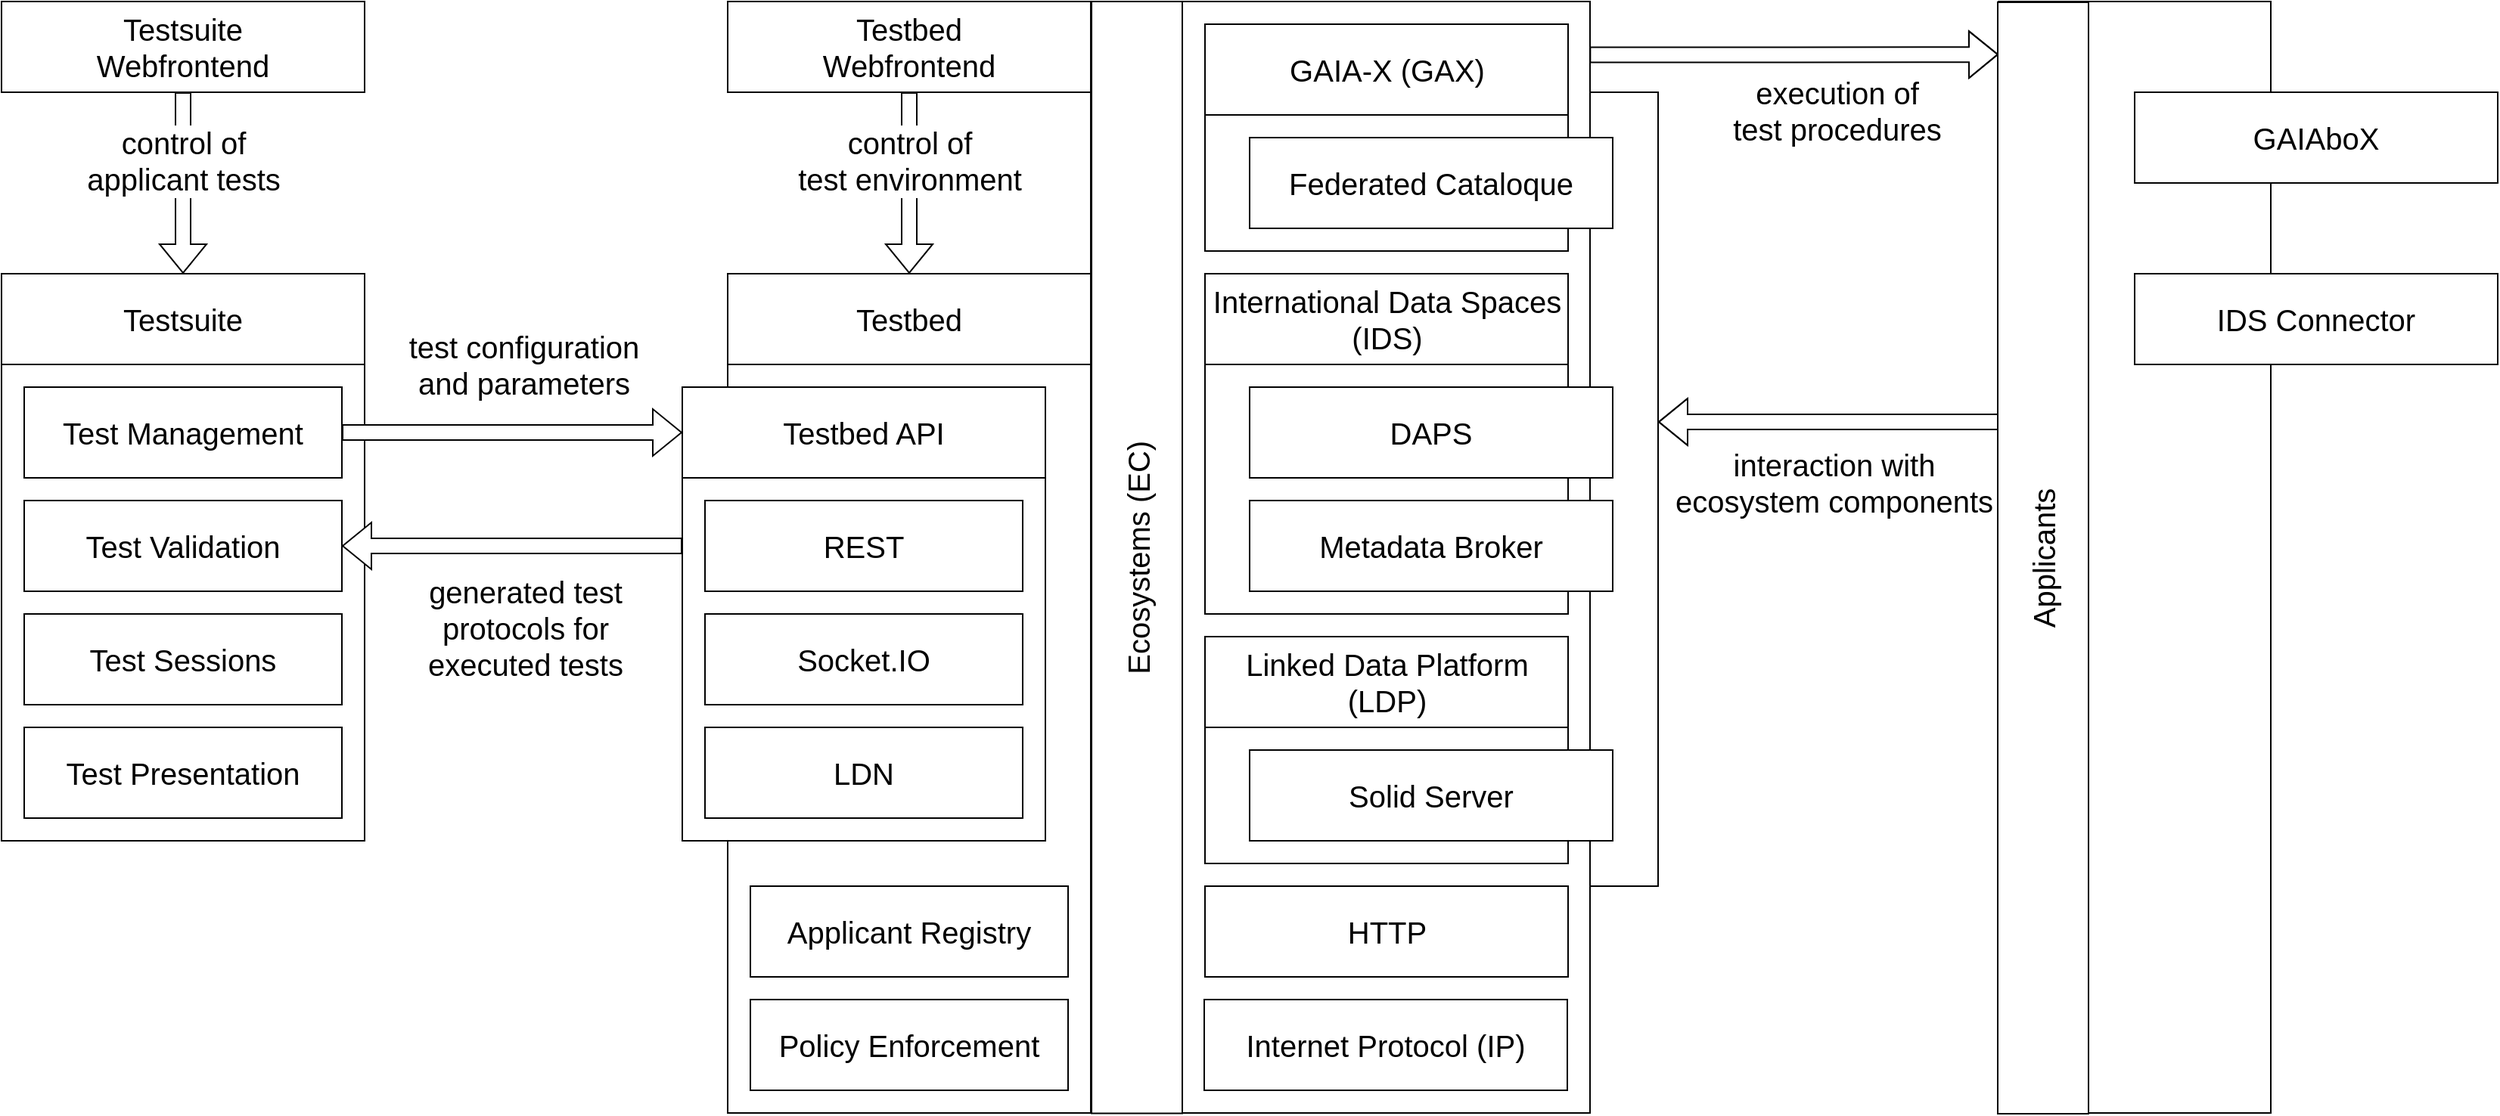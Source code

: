 <mxfile version="14.9.6" type="device"><diagram id="oUmIR0dYu_jOWsAuKWmr" name="Seite-1"><mxGraphModel dx="2031" dy="1174" grid="1" gridSize="15" guides="1" tooltips="1" connect="1" arrows="1" fold="1" page="1" pageScale="1" pageWidth="1775" pageHeight="850" background="#ffffff" math="0" shadow="0"><root><mxCell id="0"/><mxCell id="1" parent="0"/><mxCell id="hGaJxx_LL7FPu1eoTVcb-3" value="" style="rounded=0;whiteSpace=wrap;html=1;fontFamily=Helvetica;fontSize=20;" vertex="1" parent="1"><mxGeometry x="1380" y="60" width="180" height="735" as="geometry"/></mxCell><mxCell id="hGaJxx_LL7FPu1eoTVcb-1" value="" style="rounded=0;whiteSpace=wrap;html=1;" vertex="1" parent="1"><mxGeometry x="870" y="120" width="285" height="525" as="geometry"/></mxCell><mxCell id="LcR4Uj7vDWXNKVf91wSK-38" value="" style="rounded=0;whiteSpace=wrap;html=1;fontFamily=Helvetica;fontSize=20;" parent="1" vertex="1"><mxGeometry x="60" y="240" width="240" height="375" as="geometry"/></mxCell><mxCell id="LcR4Uj7vDWXNKVf91wSK-29" value="" style="rounded=0;whiteSpace=wrap;html=1;fontFamily=Helvetica;fontSize=20;" parent="1" vertex="1"><mxGeometry x="540" y="240" width="240" height="555" as="geometry"/></mxCell><mxCell id="hGaJxx_LL7FPu1eoTVcb-7" style="edgeStyle=orthogonalEdgeStyle;rounded=0;orthogonalLoop=1;jettySize=auto;html=1;shape=flexArrow;fillColor=#ffffff;exitX=0.999;exitY=0.048;exitDx=0;exitDy=0;exitPerimeter=0;entryX=0.953;entryY=0.008;entryDx=0;entryDy=0;entryPerimeter=0;" edge="1" parent="1" source="LcR4Uj7vDWXNKVf91wSK-24" target="LcR4Uj7vDWXNKVf91wSK-22"><mxGeometry relative="1" as="geometry"><mxPoint x="1155" y="100" as="sourcePoint"/><mxPoint x="1365" y="95" as="targetPoint"/></mxGeometry></mxCell><mxCell id="hGaJxx_LL7FPu1eoTVcb-8" value="&lt;span style=&quot;font-size: 20px;&quot;&gt;execution of&lt;/span&gt;&lt;br style=&quot;font-size: 20px;&quot;&gt;&lt;span style=&quot;font-size: 20px;&quot;&gt;test procedures&lt;/span&gt;" style="edgeLabel;html=1;align=center;verticalAlign=middle;resizable=0;points=[];fontSize=20;" vertex="1" connectable="0" parent="hGaJxx_LL7FPu1eoTVcb-7"><mxGeometry x="0.206" y="1" relative="1" as="geometry"><mxPoint y="38" as="offset"/></mxGeometry></mxCell><mxCell id="LcR4Uj7vDWXNKVf91wSK-24" value="" style="rounded=0;whiteSpace=wrap;html=1;fontFamily=Helvetica;fontSize=20;" parent="1" vertex="1"><mxGeometry x="780" y="60" width="330" height="735" as="geometry"/></mxCell><mxCell id="LcR4Uj7vDWXNKVf91wSK-20" value="" style="rounded=0;whiteSpace=wrap;html=1;fontFamily=Helvetica;fontSize=20;" parent="1" vertex="1"><mxGeometry x="855.5" y="480" width="240" height="150" as="geometry"/></mxCell><mxCell id="LcR4Uj7vDWXNKVf91wSK-18" value="" style="rounded=0;whiteSpace=wrap;html=1;fontFamily=Helvetica;fontSize=20;" parent="1" vertex="1"><mxGeometry x="855.5" y="75" width="240" height="150" as="geometry"/></mxCell><mxCell id="LcR4Uj7vDWXNKVf91wSK-15" value="" style="rounded=0;whiteSpace=wrap;html=1;fontFamily=Helvetica;fontSize=20;" parent="1" vertex="1"><mxGeometry x="855.5" y="240" width="240" height="225" as="geometry"/></mxCell><mxCell id="LcR4Uj7vDWXNKVf91wSK-1" value="Testsuite" style="rounded=0;whiteSpace=wrap;html=1;fontSize=20;" parent="1" vertex="1"><mxGeometry x="60" y="240" width="240" height="60" as="geometry"/></mxCell><mxCell id="LcR4Uj7vDWXNKVf91wSK-3" value="Testbed" style="rounded=0;whiteSpace=wrap;html=1;fontSize=20;fontFamily=Helvetica;" parent="1" vertex="1"><mxGeometry x="540" y="240" width="240" height="60" as="geometry"/></mxCell><mxCell id="LcR4Uj7vDWXNKVf91wSK-7" value="Ecosystems&amp;nbsp;(EC)" style="rounded=0;whiteSpace=wrap;html=1;fontSize=20;fontFamily=Helvetica;rotation=-90;" parent="1" vertex="1"><mxGeometry x="442.88" y="397.63" width="735.25" height="60" as="geometry"/></mxCell><mxCell id="LcR4Uj7vDWXNKVf91wSK-8" value="Internet Protocol (IP)" style="rounded=0;whiteSpace=wrap;html=1;fontSize=20;fontFamily=Helvetica;" parent="1" vertex="1"><mxGeometry x="855" y="720" width="240" height="60" as="geometry"/></mxCell><mxCell id="LcR4Uj7vDWXNKVf91wSK-9" value="HTTP" style="rounded=0;whiteSpace=wrap;html=1;fontSize=20;fontFamily=Helvetica;" parent="1" vertex="1"><mxGeometry x="855.5" y="645" width="240" height="60" as="geometry"/></mxCell><mxCell id="LcR4Uj7vDWXNKVf91wSK-10" value="Linked Data Platform (LDP)" style="rounded=0;whiteSpace=wrap;html=1;fontSize=20;fontFamily=Helvetica;" parent="1" vertex="1"><mxGeometry x="855.5" y="480" width="240" height="60" as="geometry"/></mxCell><mxCell id="LcR4Uj7vDWXNKVf91wSK-11" value="International Data Spaces (IDS)" style="rounded=0;whiteSpace=wrap;html=1;fontSize=20;fontFamily=Helvetica;" parent="1" vertex="1"><mxGeometry x="855.5" y="240" width="240" height="60" as="geometry"/></mxCell><mxCell id="LcR4Uj7vDWXNKVf91wSK-12" value="GAIA-X (GAX)" style="rounded=0;whiteSpace=wrap;html=1;fontSize=20;fontFamily=Helvetica;" parent="1" vertex="1"><mxGeometry x="855.5" y="75" width="240" height="60" as="geometry"/></mxCell><mxCell id="LcR4Uj7vDWXNKVf91wSK-16" value="DAPS" style="rounded=0;whiteSpace=wrap;html=1;fontSize=20;fontFamily=Helvetica;" parent="1" vertex="1"><mxGeometry x="885" y="315" width="240" height="60" as="geometry"/></mxCell><mxCell id="LcR4Uj7vDWXNKVf91wSK-17" value="Metadata Broker" style="rounded=0;whiteSpace=wrap;html=1;fontSize=20;fontFamily=Helvetica;" parent="1" vertex="1"><mxGeometry x="885" y="390" width="240" height="60" as="geometry"/></mxCell><mxCell id="LcR4Uj7vDWXNKVf91wSK-19" value="Federated Cataloque" style="rounded=0;whiteSpace=wrap;html=1;fontSize=20;fontFamily=Helvetica;" parent="1" vertex="1"><mxGeometry x="885" y="150" width="240" height="60" as="geometry"/></mxCell><mxCell id="LcR4Uj7vDWXNKVf91wSK-21" value="Solid Server" style="rounded=0;whiteSpace=wrap;html=1;fontSize=20;fontFamily=Helvetica;" parent="1" vertex="1"><mxGeometry x="885" y="555" width="240" height="60" as="geometry"/></mxCell><mxCell id="LcR4Uj7vDWXNKVf91wSK-27" style="edgeStyle=orthogonalEdgeStyle;shape=flexArrow;rounded=0;orthogonalLoop=1;jettySize=auto;html=1;fontFamily=Helvetica;fontSize=20;verticalAlign=middle;fillColor=#ffffff;exitX=0.63;exitY=0.011;exitDx=0;exitDy=0;exitPerimeter=0;" parent="1" source="LcR4Uj7vDWXNKVf91wSK-22" edge="1"><mxGeometry relative="1" as="geometry"><mxPoint x="1380" y="428" as="sourcePoint"/><mxPoint x="1155" y="338" as="targetPoint"/><Array as="points"><mxPoint x="1380" y="338"/></Array></mxGeometry></mxCell><mxCell id="LcR4Uj7vDWXNKVf91wSK-28" value="interaction with&lt;br&gt;ecosystem components" style="edgeLabel;html=1;align=center;verticalAlign=middle;resizable=0;points=[];fontSize=20;fontFamily=Helvetica;" parent="LcR4Uj7vDWXNKVf91wSK-27" vertex="1" connectable="0"><mxGeometry x="-0.187" y="4" relative="1" as="geometry"><mxPoint x="-21" y="36" as="offset"/></mxGeometry></mxCell><mxCell id="LcR4Uj7vDWXNKVf91wSK-22" value="Applicants" style="rounded=0;whiteSpace=wrap;html=1;fontSize=20;fontFamily=Helvetica;rotation=-90;" parent="1" vertex="1"><mxGeometry x="1042" y="398" width="735" height="60" as="geometry"/></mxCell><mxCell id="LcR4Uj7vDWXNKVf91wSK-42" style="edgeStyle=orthogonalEdgeStyle;shape=flexArrow;rounded=0;orthogonalLoop=1;jettySize=auto;html=1;fontFamily=Helvetica;fontSize=20;verticalAlign=middle;entryX=1;entryY=0.5;entryDx=0;entryDy=0;fillColor=#ffffff;exitX=0;exitY=0.35;exitDx=0;exitDy=0;exitPerimeter=0;" parent="1" source="LcR4Uj7vDWXNKVf91wSK-51" target="LcR4Uj7vDWXNKVf91wSK-40" edge="1"><mxGeometry relative="1" as="geometry"><mxPoint x="480" y="420" as="sourcePoint"/><mxPoint x="240" y="420" as="targetPoint"/><Array as="points"/></mxGeometry></mxCell><mxCell id="LcR4Uj7vDWXNKVf91wSK-44" value="generated test&lt;br&gt;protocols for&lt;br&gt;executed tests" style="edgeLabel;html=1;align=center;verticalAlign=middle;resizable=0;points=[];fontSize=20;fontFamily=Helvetica;" parent="LcR4Uj7vDWXNKVf91wSK-42" vertex="1" connectable="0"><mxGeometry x="0.328" y="1" relative="1" as="geometry"><mxPoint x="45" y="53" as="offset"/></mxGeometry></mxCell><mxCell id="LcR4Uj7vDWXNKVf91wSK-35" style="edgeStyle=orthogonalEdgeStyle;shape=flexArrow;rounded=0;orthogonalLoop=1;jettySize=auto;html=1;exitX=0.5;exitY=1;exitDx=0;exitDy=0;fontFamily=Helvetica;fontSize=20;verticalAlign=middle;fillColor=#ffffff;" parent="1" source="LcR4Uj7vDWXNKVf91wSK-33" target="LcR4Uj7vDWXNKVf91wSK-3" edge="1"><mxGeometry relative="1" as="geometry"><Array as="points"/></mxGeometry></mxCell><mxCell id="LcR4Uj7vDWXNKVf91wSK-45" value="control of &lt;br&gt;test environment" style="edgeLabel;html=1;align=center;verticalAlign=middle;resizable=0;points=[];fontSize=20;fontFamily=Helvetica;" parent="LcR4Uj7vDWXNKVf91wSK-35" vertex="1" connectable="0"><mxGeometry x="0.219" y="-2" relative="1" as="geometry"><mxPoint x="2" y="-28" as="offset"/></mxGeometry></mxCell><mxCell id="LcR4Uj7vDWXNKVf91wSK-33" value="Testbed&lt;br&gt;Webfrontend" style="rounded=0;whiteSpace=wrap;html=1;fontSize=20;fontFamily=Helvetica;" parent="1" vertex="1"><mxGeometry x="540" y="60" width="240" height="60" as="geometry"/></mxCell><mxCell id="LcR4Uj7vDWXNKVf91wSK-36" style="edgeStyle=orthogonalEdgeStyle;shape=flexArrow;rounded=0;orthogonalLoop=1;jettySize=auto;html=1;exitX=0.5;exitY=1;exitDx=0;exitDy=0;entryX=0.5;entryY=0;entryDx=0;entryDy=0;fontFamily=Helvetica;fontSize=20;verticalAlign=middle;fillColor=#ffffff;" parent="1" source="LcR4Uj7vDWXNKVf91wSK-34" target="LcR4Uj7vDWXNKVf91wSK-1" edge="1"><mxGeometry relative="1" as="geometry"><Array as="points"/></mxGeometry></mxCell><mxCell id="LcR4Uj7vDWXNKVf91wSK-47" value="control of&lt;br&gt;applicant tests" style="edgeLabel;html=1;align=center;verticalAlign=middle;resizable=0;points=[];fontSize=20;fontFamily=Helvetica;" parent="LcR4Uj7vDWXNKVf91wSK-36" vertex="1" connectable="0"><mxGeometry x="-0.143" y="1" relative="1" as="geometry"><mxPoint x="-1" y="-7" as="offset"/></mxGeometry></mxCell><mxCell id="LcR4Uj7vDWXNKVf91wSK-34" value="Testsuite&lt;br&gt;Webfrontend" style="rounded=0;whiteSpace=wrap;html=1;fontSize=20;fontFamily=Helvetica;" parent="1" vertex="1"><mxGeometry x="60" y="60" width="240" height="60" as="geometry"/></mxCell><mxCell id="LcR4Uj7vDWXNKVf91wSK-39" value="Test Management" style="rounded=0;whiteSpace=wrap;html=1;fontSize=20;" parent="1" vertex="1"><mxGeometry x="75" y="315" width="210" height="60" as="geometry"/></mxCell><mxCell id="LcR4Uj7vDWXNKVf91wSK-40" value="Test Validation" style="rounded=0;whiteSpace=wrap;html=1;fontSize=20;" parent="1" vertex="1"><mxGeometry x="75" y="390" width="210" height="60" as="geometry"/></mxCell><mxCell id="LcR4Uj7vDWXNKVf91wSK-41" style="edgeStyle=orthogonalEdgeStyle;shape=flexArrow;rounded=0;orthogonalLoop=1;jettySize=auto;html=1;fontFamily=Helvetica;fontSize=20;verticalAlign=middle;exitX=1;exitY=0.5;exitDx=0;exitDy=0;fillColor=#ffffff;entryX=0;entryY=0.5;entryDx=0;entryDy=0;" parent="1" source="LcR4Uj7vDWXNKVf91wSK-39" target="LcR4Uj7vDWXNKVf91wSK-52" edge="1"><mxGeometry relative="1" as="geometry"><mxPoint x="255" y="345" as="sourcePoint"/><mxPoint x="480" y="345" as="targetPoint"/><Array as="points"/></mxGeometry></mxCell><mxCell id="LcR4Uj7vDWXNKVf91wSK-43" value="test configuration&lt;br&gt;and parameters" style="edgeLabel;html=1;align=center;verticalAlign=middle;resizable=0;points=[];fontSize=20;fontFamily=Helvetica;" parent="LcR4Uj7vDWXNKVf91wSK-41" vertex="1" connectable="0"><mxGeometry x="0.283" y="2" relative="1" as="geometry"><mxPoint x="-25" y="-43" as="offset"/></mxGeometry></mxCell><mxCell id="LcR4Uj7vDWXNKVf91wSK-49" value="Test Sessions" style="rounded=0;whiteSpace=wrap;html=1;fontSize=20;" parent="1" vertex="1"><mxGeometry x="75" y="465" width="210" height="60" as="geometry"/></mxCell><mxCell id="LcR4Uj7vDWXNKVf91wSK-50" value="Test Presentation" style="rounded=0;whiteSpace=wrap;html=1;fontSize=20;" parent="1" vertex="1"><mxGeometry x="75" y="540" width="210" height="60" as="geometry"/></mxCell><mxCell id="LcR4Uj7vDWXNKVf91wSK-51" value="" style="rounded=0;whiteSpace=wrap;html=1;fontFamily=Helvetica;fontSize=20;" parent="1" vertex="1"><mxGeometry x="510" y="315" width="240" height="300" as="geometry"/></mxCell><mxCell id="LcR4Uj7vDWXNKVf91wSK-52" value="Testbed API" style="rounded=0;whiteSpace=wrap;html=1;fontSize=20;fontFamily=Helvetica;" parent="1" vertex="1"><mxGeometry x="510" y="315" width="240" height="60" as="geometry"/></mxCell><mxCell id="LcR4Uj7vDWXNKVf91wSK-30" value="REST" style="rounded=0;whiteSpace=wrap;html=1;fontSize=20;fontFamily=Helvetica;" parent="1" vertex="1"><mxGeometry x="525" y="390" width="210" height="60" as="geometry"/></mxCell><mxCell id="LcR4Uj7vDWXNKVf91wSK-32" value="LDN" style="rounded=0;whiteSpace=wrap;html=1;fontSize=20;fontFamily=Helvetica;" parent="1" vertex="1"><mxGeometry x="525" y="540" width="210" height="60" as="geometry"/></mxCell><mxCell id="LcR4Uj7vDWXNKVf91wSK-31" value="Socket.IO" style="rounded=0;whiteSpace=wrap;html=1;fontSize=20;fontFamily=Helvetica;" parent="1" vertex="1"><mxGeometry x="525" y="465" width="210" height="60" as="geometry"/></mxCell><mxCell id="LcR4Uj7vDWXNKVf91wSK-53" value="Applicant Registry" style="rounded=0;whiteSpace=wrap;html=1;fontSize=20;fontFamily=Helvetica;" parent="1" vertex="1"><mxGeometry x="555" y="645" width="210" height="60" as="geometry"/></mxCell><mxCell id="LcR4Uj7vDWXNKVf91wSK-54" value="Policy Enforcement" style="rounded=0;whiteSpace=wrap;html=1;fontSize=20;fontFamily=Helvetica;" parent="1" vertex="1"><mxGeometry x="555" y="720" width="210" height="60" as="geometry"/></mxCell><mxCell id="hGaJxx_LL7FPu1eoTVcb-2" value="GAIAboX" style="rounded=0;whiteSpace=wrap;html=1;fontSize=20;fontFamily=Helvetica;" vertex="1" parent="1"><mxGeometry x="1470" y="120" width="240" height="60" as="geometry"/></mxCell><mxCell id="hGaJxx_LL7FPu1eoTVcb-4" value="IDS Connector" style="rounded=0;whiteSpace=wrap;html=1;fontSize=20;fontFamily=Helvetica;" vertex="1" parent="1"><mxGeometry x="1470" y="240" width="240" height="60" as="geometry"/></mxCell></root></mxGraphModel></diagram></mxfile>